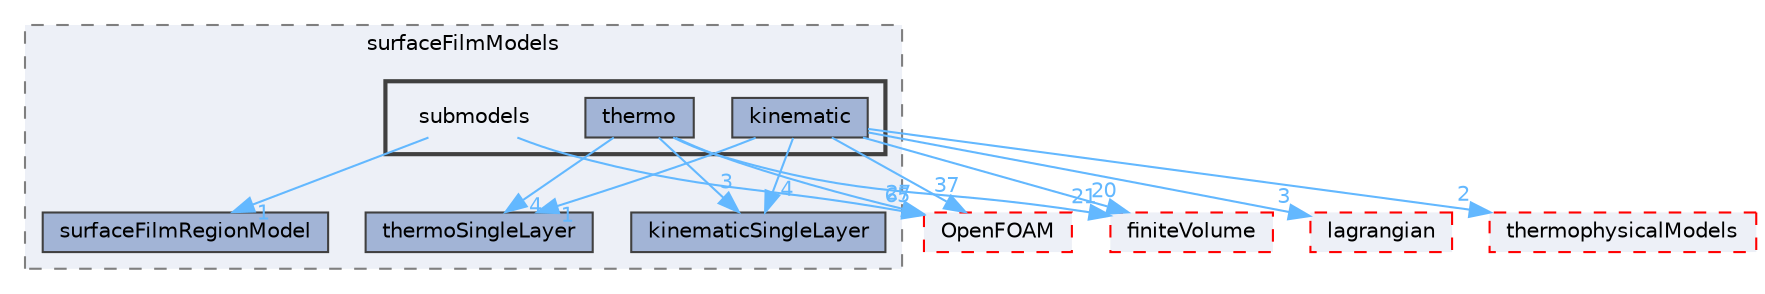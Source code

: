 digraph "src/regionModels/surfaceFilmModels/submodels"
{
 // LATEX_PDF_SIZE
  bgcolor="transparent";
  edge [fontname=Helvetica,fontsize=10,labelfontname=Helvetica,labelfontsize=10];
  node [fontname=Helvetica,fontsize=10,shape=box,height=0.2,width=0.4];
  compound=true
  subgraph clusterdir_76cda00b2119e3ca1b811eb59fd40c16 {
    graph [ bgcolor="#edf0f7", pencolor="grey50", label="surfaceFilmModels", fontname=Helvetica,fontsize=10 style="filled,dashed", URL="dir_76cda00b2119e3ca1b811eb59fd40c16.html",tooltip=""]
  dir_1c60e658c3548753b29433c6c9718fd3 [label="kinematicSingleLayer", fillcolor="#a2b4d6", color="grey25", style="filled", URL="dir_1c60e658c3548753b29433c6c9718fd3.html",tooltip=""];
  dir_9f1eb570a6318b565c636616cce72970 [label="surfaceFilmRegionModel", fillcolor="#a2b4d6", color="grey25", style="filled", URL="dir_9f1eb570a6318b565c636616cce72970.html",tooltip=""];
  dir_ace9ddf4436ac19d16c24b262d3e197b [label="thermoSingleLayer", fillcolor="#a2b4d6", color="grey25", style="filled", URL="dir_ace9ddf4436ac19d16c24b262d3e197b.html",tooltip=""];
  subgraph clusterdir_1a2449bf10d166cb32b637bb1f2c8120 {
    graph [ bgcolor="#edf0f7", pencolor="grey25", label="", fontname=Helvetica,fontsize=10 style="filled,bold", URL="dir_1a2449bf10d166cb32b637bb1f2c8120.html",tooltip=""]
    dir_1a2449bf10d166cb32b637bb1f2c8120 [shape=plaintext, label="submodels"];
  dir_748187a7aee928611e312f378f23d627 [label="kinematic", fillcolor="#a2b4d6", color="grey25", style="filled", URL="dir_748187a7aee928611e312f378f23d627.html",tooltip=""];
  dir_0c42a79c89636d0140c9997747e5985b [label="thermo", fillcolor="#a2b4d6", color="grey25", style="filled", URL="dir_0c42a79c89636d0140c9997747e5985b.html",tooltip=""];
  }
  }
  dir_2778d089ec5c4f66810b11f753867003 [label="thermophysicalModels", fillcolor="#edf0f7", color="red", style="filled,dashed", URL="dir_2778d089ec5c4f66810b11f753867003.html",tooltip=""];
  dir_9bd15774b555cf7259a6fa18f99fe99b [label="finiteVolume", fillcolor="#edf0f7", color="red", style="filled,dashed", URL="dir_9bd15774b555cf7259a6fa18f99fe99b.html",tooltip=""];
  dir_c5473ff19b20e6ec4dfe5c310b3778a8 [label="OpenFOAM", fillcolor="#edf0f7", color="red", style="filled,dashed", URL="dir_c5473ff19b20e6ec4dfe5c310b3778a8.html",tooltip=""];
  dir_f8c25efc4b6f6a8502a42d5af7554d23 [label="lagrangian", fillcolor="#edf0f7", color="red", style="filled,dashed", URL="dir_f8c25efc4b6f6a8502a42d5af7554d23.html",tooltip=""];
  dir_1a2449bf10d166cb32b637bb1f2c8120->dir_9f1eb570a6318b565c636616cce72970 [headlabel="1", labeldistance=1.5 headhref="dir_003805_003839.html" href="dir_003805_003839.html" color="steelblue1" fontcolor="steelblue1"];
  dir_1a2449bf10d166cb32b637bb1f2c8120->dir_c5473ff19b20e6ec4dfe5c310b3778a8 [headlabel="65", labeldistance=1.5 headhref="dir_003805_002695.html" href="dir_003805_002695.html" color="steelblue1" fontcolor="steelblue1"];
  dir_748187a7aee928611e312f378f23d627->dir_1c60e658c3548753b29433c6c9718fd3 [headlabel="4", labeldistance=1.5 headhref="dir_002019_002026.html" href="dir_002019_002026.html" color="steelblue1" fontcolor="steelblue1"];
  dir_748187a7aee928611e312f378f23d627->dir_9bd15774b555cf7259a6fa18f99fe99b [headlabel="20", labeldistance=1.5 headhref="dir_002019_001387.html" href="dir_002019_001387.html" color="steelblue1" fontcolor="steelblue1"];
  dir_748187a7aee928611e312f378f23d627->dir_c5473ff19b20e6ec4dfe5c310b3778a8 [headlabel="37", labeldistance=1.5 headhref="dir_002019_002695.html" href="dir_002019_002695.html" color="steelblue1" fontcolor="steelblue1"];
  dir_748187a7aee928611e312f378f23d627->dir_f8c25efc4b6f6a8502a42d5af7554d23 [headlabel="3", labeldistance=1.5 headhref="dir_002019_002071.html" href="dir_002019_002071.html" color="steelblue1" fontcolor="steelblue1"];
  dir_748187a7aee928611e312f378f23d627->dir_ace9ddf4436ac19d16c24b262d3e197b [headlabel="1", labeldistance=1.5 headhref="dir_002019_004027.html" href="dir_002019_004027.html" color="steelblue1" fontcolor="steelblue1"];
  dir_748187a7aee928611e312f378f23d627->dir_2778d089ec5c4f66810b11f753867003 [headlabel="2", labeldistance=1.5 headhref="dir_002019_004022.html" href="dir_002019_004022.html" color="steelblue1" fontcolor="steelblue1"];
  dir_0c42a79c89636d0140c9997747e5985b->dir_1c60e658c3548753b29433c6c9718fd3 [headlabel="3", labeldistance=1.5 headhref="dir_004003_002026.html" href="dir_004003_002026.html" color="steelblue1" fontcolor="steelblue1"];
  dir_0c42a79c89636d0140c9997747e5985b->dir_9bd15774b555cf7259a6fa18f99fe99b [headlabel="21", labeldistance=1.5 headhref="dir_004003_001387.html" href="dir_004003_001387.html" color="steelblue1" fontcolor="steelblue1"];
  dir_0c42a79c89636d0140c9997747e5985b->dir_ace9ddf4436ac19d16c24b262d3e197b [headlabel="4", labeldistance=1.5 headhref="dir_004003_004027.html" href="dir_004003_004027.html" color="steelblue1" fontcolor="steelblue1"];
  dir_0c42a79c89636d0140c9997747e5985b->dir_c5473ff19b20e6ec4dfe5c310b3778a8 [headlabel="27", labeldistance=1.5 headhref="dir_004003_002695.html" href="dir_004003_002695.html" color="steelblue1" fontcolor="steelblue1"];
}
